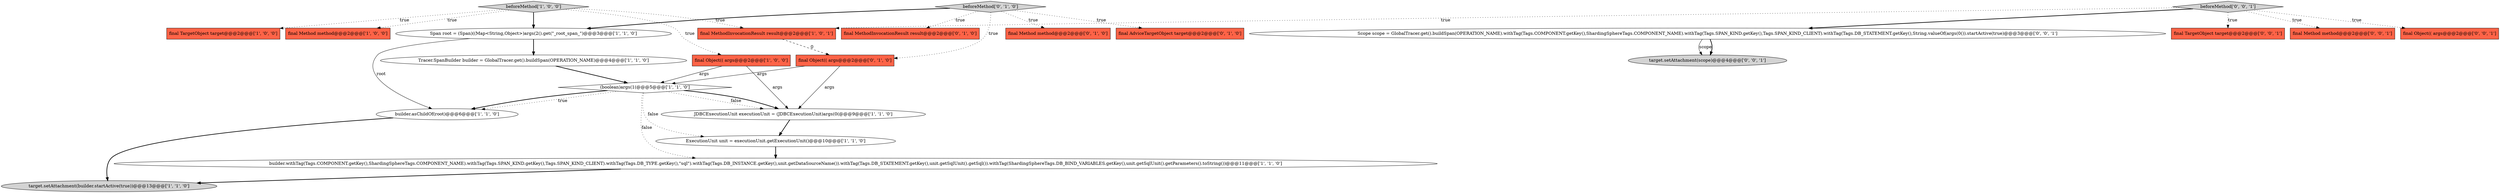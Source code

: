 digraph {
11 [style = filled, label = "JDBCExecutionUnit executionUnit = (JDBCExecutionUnit)args(0(@@@9@@@['1', '1', '0']", fillcolor = white, shape = ellipse image = "AAA0AAABBB1BBB"];
23 [style = filled, label = "Scope scope = GlobalTracer.get().buildSpan(OPERATION_NAME).withTag(Tags.COMPONENT.getKey(),ShardingSphereTags.COMPONENT_NAME).withTag(Tags.SPAN_KIND.getKey(),Tags.SPAN_KIND_CLIENT).withTag(Tags.DB_STATEMENT.getKey(),String.valueOf(args(0()).startActive(true)@@@3@@@['0', '0', '1']", fillcolor = white, shape = ellipse image = "AAA0AAABBB3BBB"];
9 [style = filled, label = "builder.withTag(Tags.COMPONENT.getKey(),ShardingSphereTags.COMPONENT_NAME).withTag(Tags.SPAN_KIND.getKey(),Tags.SPAN_KIND_CLIENT).withTag(Tags.DB_TYPE.getKey(),\"sql\").withTag(Tags.DB_INSTANCE.getKey(),unit.getDataSourceName()).withTag(Tags.DB_STATEMENT.getKey(),unit.getSqlUnit().getSql()).withTag(ShardingSphereTags.DB_BIND_VARIABLES.getKey(),unit.getSqlUnit().getParameters().toString())@@@11@@@['1', '1', '0']", fillcolor = white, shape = ellipse image = "AAA0AAABBB1BBB"];
12 [style = filled, label = "builder.asChildOf(root)@@@6@@@['1', '1', '0']", fillcolor = white, shape = ellipse image = "AAA0AAABBB1BBB"];
19 [style = filled, label = "final TargetObject target@@@2@@@['0', '0', '1']", fillcolor = tomato, shape = box image = "AAA0AAABBB3BBB"];
8 [style = filled, label = "final Object(( args@@@2@@@['1', '0', '0']", fillcolor = tomato, shape = box image = "AAA0AAABBB1BBB"];
7 [style = filled, label = "beforeMethod['1', '0', '0']", fillcolor = lightgray, shape = diamond image = "AAA0AAABBB1BBB"];
1 [style = filled, label = "final TargetObject target@@@2@@@['1', '0', '0']", fillcolor = tomato, shape = box image = "AAA0AAABBB1BBB"];
13 [style = filled, label = "beforeMethod['0', '1', '0']", fillcolor = lightgray, shape = diamond image = "AAA0AAABBB2BBB"];
6 [style = filled, label = "final Method method@@@2@@@['1', '0', '0']", fillcolor = tomato, shape = box image = "AAA0AAABBB1BBB"];
2 [style = filled, label = "Span root = (Span)((Map<String,Object>)args(2().get(\"_root_span_\")@@@3@@@['1', '1', '0']", fillcolor = white, shape = ellipse image = "AAA0AAABBB1BBB"];
16 [style = filled, label = "final MethodInvocationResult result@@@2@@@['0', '1', '0']", fillcolor = tomato, shape = box image = "AAA0AAABBB2BBB"];
5 [style = filled, label = "(boolean)args(1(@@@5@@@['1', '1', '0']", fillcolor = white, shape = diamond image = "AAA0AAABBB1BBB"];
17 [style = filled, label = "final Object(( args@@@2@@@['0', '1', '0']", fillcolor = tomato, shape = box image = "AAA1AAABBB2BBB"];
14 [style = filled, label = "final Method method@@@2@@@['0', '1', '0']", fillcolor = tomato, shape = box image = "AAA0AAABBB2BBB"];
0 [style = filled, label = "target.setAttachment(builder.startActive(true))@@@13@@@['1', '1', '0']", fillcolor = lightgray, shape = ellipse image = "AAA0AAABBB1BBB"];
10 [style = filled, label = "final MethodInvocationResult result@@@2@@@['1', '0', '1']", fillcolor = tomato, shape = box image = "AAA0AAABBB1BBB"];
4 [style = filled, label = "ExecutionUnit unit = executionUnit.getExecutionUnit()@@@10@@@['1', '1', '0']", fillcolor = white, shape = ellipse image = "AAA0AAABBB1BBB"];
15 [style = filled, label = "final AdviceTargetObject target@@@2@@@['0', '1', '0']", fillcolor = tomato, shape = box image = "AAA0AAABBB2BBB"];
3 [style = filled, label = "Tracer.SpanBuilder builder = GlobalTracer.get().buildSpan(OPERATION_NAME)@@@4@@@['1', '1', '0']", fillcolor = white, shape = ellipse image = "AAA0AAABBB1BBB"];
20 [style = filled, label = "final Method method@@@2@@@['0', '0', '1']", fillcolor = tomato, shape = box image = "AAA0AAABBB3BBB"];
22 [style = filled, label = "final Object(( args@@@2@@@['0', '0', '1']", fillcolor = tomato, shape = box image = "AAA0AAABBB3BBB"];
18 [style = filled, label = "beforeMethod['0', '0', '1']", fillcolor = lightgray, shape = diamond image = "AAA0AAABBB3BBB"];
21 [style = filled, label = "target.setAttachment(scope)@@@4@@@['0', '0', '1']", fillcolor = lightgray, shape = ellipse image = "AAA0AAABBB3BBB"];
4->9 [style = bold, label=""];
13->17 [style = dotted, label="true"];
7->6 [style = dotted, label="true"];
13->16 [style = dotted, label="true"];
7->10 [style = dotted, label="true"];
9->0 [style = bold, label=""];
18->23 [style = bold, label=""];
23->21 [style = solid, label="scope"];
2->3 [style = bold, label=""];
11->4 [style = bold, label=""];
18->19 [style = dotted, label="true"];
5->11 [style = dotted, label="false"];
5->12 [style = dotted, label="true"];
18->20 [style = dotted, label="true"];
17->11 [style = solid, label="args"];
17->5 [style = solid, label="args"];
12->0 [style = bold, label=""];
18->10 [style = dotted, label="true"];
8->11 [style = solid, label="args"];
3->5 [style = bold, label=""];
23->21 [style = bold, label=""];
5->12 [style = bold, label=""];
7->2 [style = bold, label=""];
2->12 [style = solid, label="root"];
10->17 [style = dashed, label="0"];
5->9 [style = dotted, label="false"];
13->15 [style = dotted, label="true"];
5->11 [style = bold, label=""];
18->22 [style = dotted, label="true"];
7->1 [style = dotted, label="true"];
7->8 [style = dotted, label="true"];
13->14 [style = dotted, label="true"];
8->5 [style = solid, label="args"];
13->2 [style = bold, label=""];
5->4 [style = dotted, label="false"];
}
